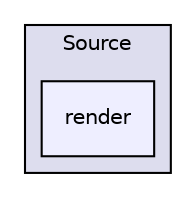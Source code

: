 digraph "Source/render" {
  compound=true
  node [ fontsize="10", fontname="Helvetica"];
  edge [ labelfontsize="10", labelfontname="Helvetica"];
  subgraph clusterdir_74389ed8173ad57b461b9d623a1f3867 {
    graph [ bgcolor="#ddddee", pencolor="black", label="Source" fontname="Helvetica", fontsize="10", URL="dir_74389ed8173ad57b461b9d623a1f3867.html"]
  dir_0d336e563f5100a32905557d05befbeb [shape=box, label="render", style="filled", fillcolor="#eeeeff", pencolor="black", URL="dir_0d336e563f5100a32905557d05befbeb.html"];
  }
}
